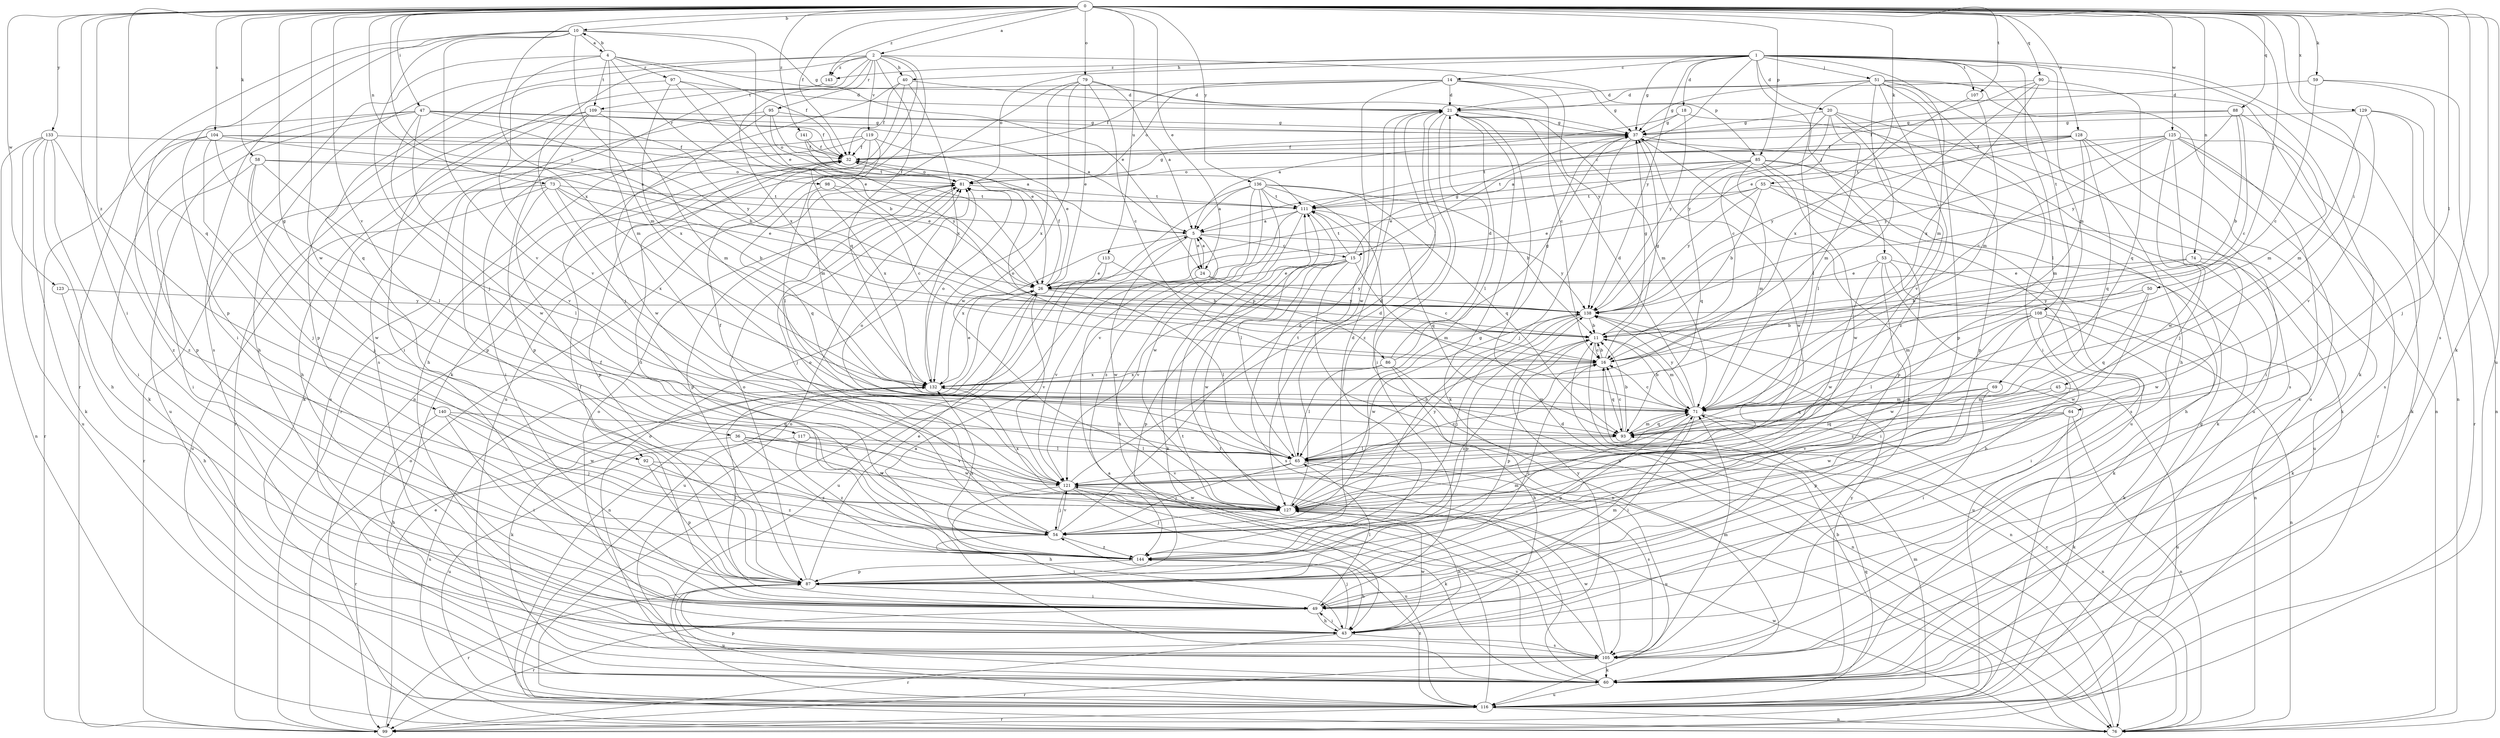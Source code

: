 strict digraph  {
0;
1;
2;
4;
5;
10;
11;
14;
15;
16;
18;
20;
21;
24;
26;
32;
36;
37;
40;
43;
45;
47;
49;
50;
51;
53;
54;
55;
58;
59;
60;
64;
65;
69;
71;
73;
74;
76;
79;
81;
85;
86;
87;
88;
90;
92;
93;
95;
97;
98;
99;
104;
105;
107;
108;
109;
111;
113;
116;
117;
119;
121;
123;
125;
127;
128;
129;
132;
133;
136;
138;
140;
141;
143;
144;
0 -> 2  [label=a];
0 -> 10  [label=b];
0 -> 24  [label=e];
0 -> 32  [label=f];
0 -> 36  [label=g];
0 -> 45  [label=i];
0 -> 47  [label=i];
0 -> 49  [label=i];
0 -> 50  [label=j];
0 -> 55  [label=k];
0 -> 58  [label=k];
0 -> 59  [label=k];
0 -> 60  [label=k];
0 -> 64  [label=l];
0 -> 73  [label=n];
0 -> 74  [label=n];
0 -> 79  [label=o];
0 -> 85  [label=p];
0 -> 88  [label=q];
0 -> 90  [label=q];
0 -> 92  [label=q];
0 -> 104  [label=s];
0 -> 105  [label=s];
0 -> 107  [label=t];
0 -> 113  [label=u];
0 -> 116  [label=u];
0 -> 117  [label=v];
0 -> 123  [label=w];
0 -> 125  [label=w];
0 -> 127  [label=w];
0 -> 128  [label=x];
0 -> 129  [label=x];
0 -> 132  [label=x];
0 -> 133  [label=y];
0 -> 136  [label=y];
0 -> 138  [label=y];
0 -> 140  [label=z];
0 -> 141  [label=z];
0 -> 143  [label=z];
1 -> 14  [label=c];
1 -> 15  [label=c];
1 -> 18  [label=d];
1 -> 20  [label=d];
1 -> 37  [label=g];
1 -> 40  [label=h];
1 -> 51  [label=j];
1 -> 53  [label=j];
1 -> 60  [label=k];
1 -> 65  [label=l];
1 -> 69  [label=m];
1 -> 71  [label=m];
1 -> 76  [label=n];
1 -> 81  [label=o];
1 -> 107  [label=t];
1 -> 108  [label=t];
1 -> 138  [label=y];
1 -> 143  [label=z];
2 -> 40  [label=h];
2 -> 43  [label=h];
2 -> 54  [label=j];
2 -> 60  [label=k];
2 -> 76  [label=n];
2 -> 85  [label=p];
2 -> 92  [label=q];
2 -> 93  [label=q];
2 -> 95  [label=r];
2 -> 105  [label=s];
2 -> 119  [label=v];
2 -> 132  [label=x];
2 -> 143  [label=z];
4 -> 10  [label=b];
4 -> 24  [label=e];
4 -> 32  [label=f];
4 -> 49  [label=i];
4 -> 71  [label=m];
4 -> 97  [label=r];
4 -> 98  [label=r];
4 -> 109  [label=t];
4 -> 121  [label=v];
5 -> 15  [label=c];
5 -> 24  [label=e];
5 -> 86  [label=p];
5 -> 127  [label=w];
5 -> 132  [label=x];
5 -> 138  [label=y];
10 -> 4  [label=a];
10 -> 26  [label=e];
10 -> 37  [label=g];
10 -> 54  [label=j];
10 -> 71  [label=m];
10 -> 87  [label=p];
10 -> 99  [label=r];
10 -> 105  [label=s];
10 -> 121  [label=v];
11 -> 16  [label=c];
11 -> 37  [label=g];
11 -> 71  [label=m];
11 -> 76  [label=n];
11 -> 87  [label=p];
11 -> 144  [label=z];
14 -> 16  [label=c];
14 -> 21  [label=d];
14 -> 32  [label=f];
14 -> 37  [label=g];
14 -> 81  [label=o];
14 -> 109  [label=t];
14 -> 127  [label=w];
14 -> 138  [label=y];
15 -> 26  [label=e];
15 -> 37  [label=g];
15 -> 71  [label=m];
15 -> 76  [label=n];
15 -> 87  [label=p];
15 -> 105  [label=s];
15 -> 111  [label=t];
15 -> 121  [label=v];
15 -> 127  [label=w];
16 -> 11  [label=b];
16 -> 37  [label=g];
16 -> 81  [label=o];
16 -> 93  [label=q];
16 -> 132  [label=x];
18 -> 5  [label=a];
18 -> 37  [label=g];
18 -> 116  [label=u];
18 -> 138  [label=y];
20 -> 16  [label=c];
20 -> 37  [label=g];
20 -> 65  [label=l];
20 -> 71  [label=m];
20 -> 87  [label=p];
20 -> 105  [label=s];
20 -> 138  [label=y];
21 -> 37  [label=g];
21 -> 49  [label=i];
21 -> 60  [label=k];
21 -> 65  [label=l];
21 -> 71  [label=m];
21 -> 144  [label=z];
24 -> 5  [label=a];
24 -> 16  [label=c];
24 -> 116  [label=u];
24 -> 121  [label=v];
24 -> 138  [label=y];
26 -> 32  [label=f];
26 -> 65  [label=l];
26 -> 76  [label=n];
26 -> 121  [label=v];
26 -> 138  [label=y];
32 -> 81  [label=o];
32 -> 87  [label=p];
32 -> 132  [label=x];
32 -> 144  [label=z];
36 -> 65  [label=l];
36 -> 99  [label=r];
36 -> 121  [label=v];
36 -> 127  [label=w];
36 -> 144  [label=z];
37 -> 32  [label=f];
37 -> 54  [label=j];
37 -> 105  [label=s];
37 -> 116  [label=u];
37 -> 127  [label=w];
40 -> 21  [label=d];
40 -> 32  [label=f];
40 -> 43  [label=h];
40 -> 99  [label=r];
40 -> 132  [label=x];
43 -> 49  [label=i];
43 -> 54  [label=j];
43 -> 81  [label=o];
43 -> 99  [label=r];
43 -> 105  [label=s];
43 -> 127  [label=w];
43 -> 138  [label=y];
45 -> 65  [label=l];
45 -> 71  [label=m];
45 -> 116  [label=u];
47 -> 5  [label=a];
47 -> 11  [label=b];
47 -> 32  [label=f];
47 -> 37  [label=g];
47 -> 60  [label=k];
47 -> 87  [label=p];
47 -> 116  [label=u];
47 -> 121  [label=v];
47 -> 127  [label=w];
47 -> 138  [label=y];
49 -> 32  [label=f];
49 -> 43  [label=h];
49 -> 65  [label=l];
49 -> 71  [label=m];
49 -> 99  [label=r];
50 -> 71  [label=m];
50 -> 93  [label=q];
50 -> 127  [label=w];
50 -> 138  [label=y];
51 -> 21  [label=d];
51 -> 37  [label=g];
51 -> 43  [label=h];
51 -> 49  [label=i];
51 -> 65  [label=l];
51 -> 76  [label=n];
51 -> 87  [label=p];
51 -> 116  [label=u];
51 -> 121  [label=v];
51 -> 144  [label=z];
53 -> 26  [label=e];
53 -> 43  [label=h];
53 -> 49  [label=i];
53 -> 60  [label=k];
53 -> 76  [label=n];
53 -> 127  [label=w];
54 -> 21  [label=d];
54 -> 37  [label=g];
54 -> 49  [label=i];
54 -> 81  [label=o];
54 -> 121  [label=v];
54 -> 144  [label=z];
55 -> 11  [label=b];
55 -> 26  [label=e];
55 -> 43  [label=h];
55 -> 111  [label=t];
55 -> 116  [label=u];
55 -> 138  [label=y];
58 -> 26  [label=e];
58 -> 49  [label=i];
58 -> 54  [label=j];
58 -> 65  [label=l];
58 -> 81  [label=o];
58 -> 127  [label=w];
59 -> 16  [label=c];
59 -> 21  [label=d];
59 -> 54  [label=j];
59 -> 76  [label=n];
60 -> 81  [label=o];
60 -> 87  [label=p];
60 -> 111  [label=t];
60 -> 116  [label=u];
60 -> 138  [label=y];
64 -> 60  [label=k];
64 -> 76  [label=n];
64 -> 93  [label=q];
64 -> 121  [label=v];
64 -> 127  [label=w];
65 -> 11  [label=b];
65 -> 54  [label=j];
65 -> 81  [label=o];
65 -> 105  [label=s];
65 -> 111  [label=t];
65 -> 116  [label=u];
65 -> 121  [label=v];
69 -> 49  [label=i];
69 -> 71  [label=m];
69 -> 87  [label=p];
69 -> 93  [label=q];
71 -> 11  [label=b];
71 -> 16  [label=c];
71 -> 21  [label=d];
71 -> 49  [label=i];
71 -> 76  [label=n];
71 -> 87  [label=p];
71 -> 93  [label=q];
71 -> 138  [label=y];
73 -> 11  [label=b];
73 -> 26  [label=e];
73 -> 54  [label=f];
73 -> 99  [label=r];
73 -> 111  [label=t];
73 -> 116  [label=u];
73 -> 132  [label=x];
74 -> 11  [label=b];
74 -> 26  [label=e];
74 -> 60  [label=k];
74 -> 127  [label=w];
76 -> 16  [label=c];
76 -> 21  [label=d];
76 -> 127  [label=w];
76 -> 132  [label=x];
79 -> 5  [label=a];
79 -> 16  [label=c];
79 -> 21  [label=d];
79 -> 26  [label=e];
79 -> 116  [label=u];
79 -> 127  [label=w];
79 -> 132  [label=x];
81 -> 32  [label=f];
81 -> 37  [label=g];
81 -> 54  [label=j];
81 -> 87  [label=p];
81 -> 111  [label=t];
85 -> 26  [label=e];
85 -> 60  [label=k];
85 -> 71  [label=m];
85 -> 81  [label=o];
85 -> 87  [label=p];
85 -> 93  [label=q];
85 -> 105  [label=s];
85 -> 111  [label=t];
85 -> 127  [label=w];
86 -> 21  [label=d];
86 -> 37  [label=g];
86 -> 43  [label=h];
86 -> 65  [label=l];
86 -> 76  [label=n];
86 -> 132  [label=x];
87 -> 16  [label=c];
87 -> 26  [label=e];
87 -> 49  [label=i];
87 -> 81  [label=o];
87 -> 99  [label=r];
87 -> 116  [label=u];
88 -> 11  [label=b];
88 -> 16  [label=c];
88 -> 32  [label=f];
88 -> 37  [label=g];
88 -> 71  [label=m];
88 -> 138  [label=y];
90 -> 16  [label=c];
90 -> 21  [label=d];
90 -> 26  [label=e];
90 -> 93  [label=q];
90 -> 132  [label=x];
92 -> 87  [label=p];
92 -> 121  [label=v];
92 -> 144  [label=z];
93 -> 11  [label=b];
93 -> 16  [label=c];
93 -> 65  [label=l];
93 -> 71  [label=m];
95 -> 26  [label=e];
95 -> 37  [label=g];
95 -> 81  [label=o];
95 -> 87  [label=p];
95 -> 127  [label=w];
97 -> 11  [label=b];
97 -> 21  [label=d];
97 -> 26  [label=e];
97 -> 87  [label=p];
97 -> 132  [label=x];
98 -> 16  [label=c];
98 -> 93  [label=q];
98 -> 111  [label=t];
99 -> 11  [label=b];
99 -> 26  [label=e];
99 -> 81  [label=o];
104 -> 5  [label=a];
104 -> 32  [label=f];
104 -> 54  [label=j];
104 -> 65  [label=l];
104 -> 99  [label=r];
104 -> 111  [label=t];
104 -> 144  [label=z];
105 -> 5  [label=a];
105 -> 60  [label=k];
105 -> 71  [label=m];
105 -> 81  [label=o];
105 -> 99  [label=r];
105 -> 111  [label=t];
105 -> 121  [label=v];
105 -> 127  [label=w];
107 -> 71  [label=m];
107 -> 132  [label=x];
108 -> 11  [label=b];
108 -> 49  [label=i];
108 -> 60  [label=k];
108 -> 65  [label=l];
108 -> 76  [label=n];
108 -> 127  [label=w];
108 -> 144  [label=z];
109 -> 37  [label=g];
109 -> 43  [label=h];
109 -> 60  [label=k];
109 -> 71  [label=m];
109 -> 87  [label=p];
109 -> 99  [label=r];
111 -> 5  [label=a];
111 -> 43  [label=h];
111 -> 60  [label=k];
111 -> 65  [label=l];
111 -> 93  [label=q];
113 -> 11  [label=b];
113 -> 26  [label=e];
113 -> 116  [label=u];
116 -> 5  [label=a];
116 -> 37  [label=g];
116 -> 71  [label=m];
116 -> 76  [label=n];
116 -> 93  [label=q];
116 -> 99  [label=r];
116 -> 144  [label=z];
117 -> 65  [label=l];
117 -> 116  [label=u];
117 -> 127  [label=w];
117 -> 144  [label=z];
119 -> 26  [label=e];
119 -> 32  [label=f];
119 -> 49  [label=i];
119 -> 65  [label=l];
119 -> 71  [label=m];
119 -> 105  [label=s];
121 -> 16  [label=c];
121 -> 21  [label=d];
121 -> 32  [label=f];
121 -> 43  [label=h];
121 -> 54  [label=j];
121 -> 60  [label=k];
121 -> 116  [label=u];
121 -> 127  [label=w];
123 -> 43  [label=h];
123 -> 138  [label=y];
125 -> 16  [label=c];
125 -> 32  [label=f];
125 -> 54  [label=j];
125 -> 60  [label=k];
125 -> 99  [label=r];
125 -> 105  [label=s];
125 -> 111  [label=t];
125 -> 127  [label=w];
125 -> 138  [label=y];
127 -> 21  [label=d];
127 -> 43  [label=h];
127 -> 54  [label=j];
127 -> 132  [label=x];
127 -> 138  [label=y];
128 -> 5  [label=a];
128 -> 32  [label=f];
128 -> 49  [label=i];
128 -> 60  [label=k];
128 -> 71  [label=m];
128 -> 93  [label=q];
128 -> 111  [label=t];
128 -> 138  [label=y];
129 -> 37  [label=g];
129 -> 71  [label=m];
129 -> 99  [label=r];
129 -> 105  [label=s];
129 -> 121  [label=v];
132 -> 26  [label=e];
132 -> 49  [label=i];
132 -> 60  [label=k];
132 -> 71  [label=m];
132 -> 81  [label=o];
133 -> 32  [label=f];
133 -> 43  [label=h];
133 -> 49  [label=i];
133 -> 60  [label=k];
133 -> 76  [label=n];
133 -> 116  [label=u];
133 -> 144  [label=z];
136 -> 5  [label=a];
136 -> 11  [label=b];
136 -> 76  [label=n];
136 -> 93  [label=q];
136 -> 111  [label=t];
136 -> 116  [label=u];
136 -> 121  [label=v];
136 -> 127  [label=w];
136 -> 144  [label=z];
138 -> 11  [label=b];
138 -> 54  [label=j];
138 -> 87  [label=p];
138 -> 116  [label=u];
138 -> 127  [label=w];
140 -> 43  [label=h];
140 -> 49  [label=i];
140 -> 54  [label=j];
140 -> 93  [label=q];
140 -> 127  [label=w];
141 -> 5  [label=a];
141 -> 32  [label=f];
141 -> 138  [label=y];
143 -> 49  [label=i];
144 -> 21  [label=d];
144 -> 43  [label=h];
144 -> 71  [label=m];
144 -> 87  [label=p];
144 -> 132  [label=x];
}
